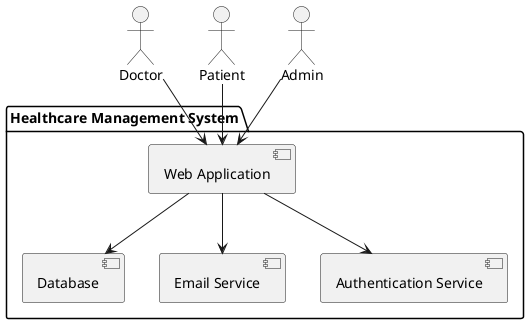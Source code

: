 @startuml
actor Doctor
actor Patient
actor Admin

package "Healthcare Management System" {
  [Web Application] --> [Database]
  [Web Application] --> [Email Service]
  [Web Application] --> [Authentication Service]
}

Doctor --> [Web Application]
Patient --> [Web Application]
Admin --> [Web Application]
@enduml